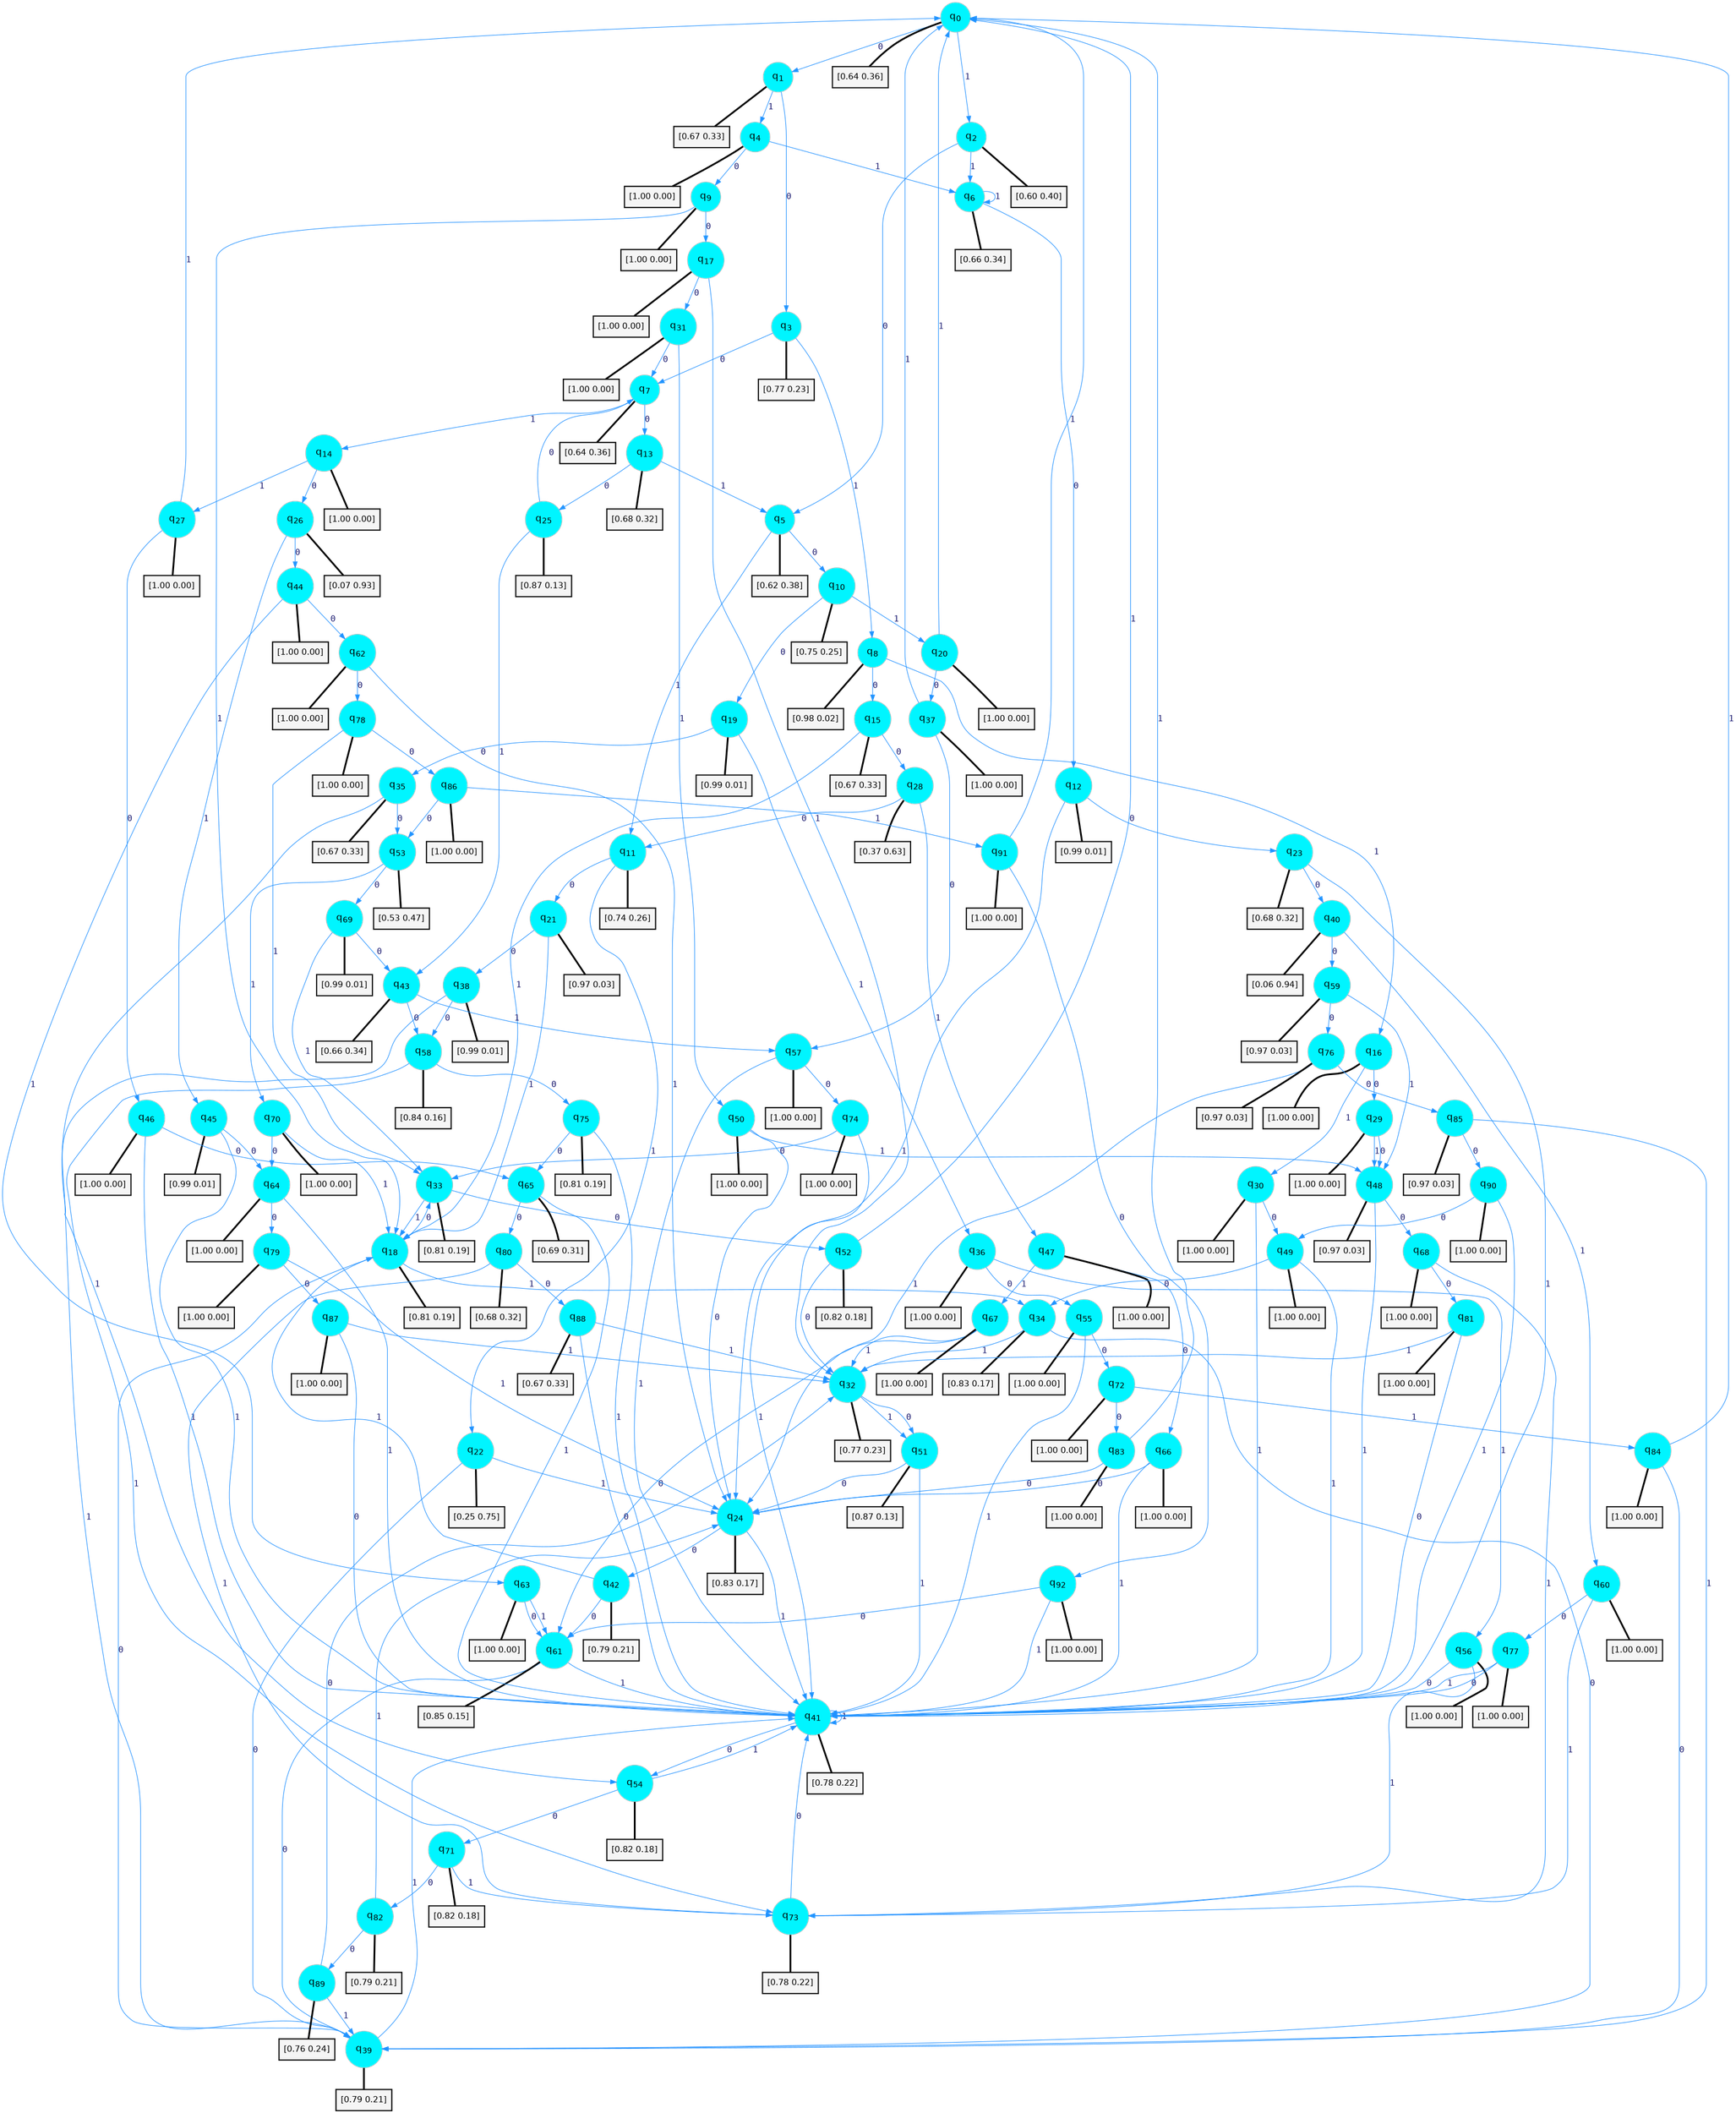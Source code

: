 digraph G {
graph [
bgcolor=transparent, dpi=300, rankdir=TD, size="40,25"];
node [
color=gray, fillcolor=turquoise1, fontcolor=black, fontname=Helvetica, fontsize=16, fontweight=bold, shape=circle, style=filled];
edge [
arrowsize=1, color=dodgerblue1, fontcolor=midnightblue, fontname=courier, fontweight=bold, penwidth=1, style=solid, weight=20];
0[label=<q<SUB>0</SUB>>];
1[label=<q<SUB>1</SUB>>];
2[label=<q<SUB>2</SUB>>];
3[label=<q<SUB>3</SUB>>];
4[label=<q<SUB>4</SUB>>];
5[label=<q<SUB>5</SUB>>];
6[label=<q<SUB>6</SUB>>];
7[label=<q<SUB>7</SUB>>];
8[label=<q<SUB>8</SUB>>];
9[label=<q<SUB>9</SUB>>];
10[label=<q<SUB>10</SUB>>];
11[label=<q<SUB>11</SUB>>];
12[label=<q<SUB>12</SUB>>];
13[label=<q<SUB>13</SUB>>];
14[label=<q<SUB>14</SUB>>];
15[label=<q<SUB>15</SUB>>];
16[label=<q<SUB>16</SUB>>];
17[label=<q<SUB>17</SUB>>];
18[label=<q<SUB>18</SUB>>];
19[label=<q<SUB>19</SUB>>];
20[label=<q<SUB>20</SUB>>];
21[label=<q<SUB>21</SUB>>];
22[label=<q<SUB>22</SUB>>];
23[label=<q<SUB>23</SUB>>];
24[label=<q<SUB>24</SUB>>];
25[label=<q<SUB>25</SUB>>];
26[label=<q<SUB>26</SUB>>];
27[label=<q<SUB>27</SUB>>];
28[label=<q<SUB>28</SUB>>];
29[label=<q<SUB>29</SUB>>];
30[label=<q<SUB>30</SUB>>];
31[label=<q<SUB>31</SUB>>];
32[label=<q<SUB>32</SUB>>];
33[label=<q<SUB>33</SUB>>];
34[label=<q<SUB>34</SUB>>];
35[label=<q<SUB>35</SUB>>];
36[label=<q<SUB>36</SUB>>];
37[label=<q<SUB>37</SUB>>];
38[label=<q<SUB>38</SUB>>];
39[label=<q<SUB>39</SUB>>];
40[label=<q<SUB>40</SUB>>];
41[label=<q<SUB>41</SUB>>];
42[label=<q<SUB>42</SUB>>];
43[label=<q<SUB>43</SUB>>];
44[label=<q<SUB>44</SUB>>];
45[label=<q<SUB>45</SUB>>];
46[label=<q<SUB>46</SUB>>];
47[label=<q<SUB>47</SUB>>];
48[label=<q<SUB>48</SUB>>];
49[label=<q<SUB>49</SUB>>];
50[label=<q<SUB>50</SUB>>];
51[label=<q<SUB>51</SUB>>];
52[label=<q<SUB>52</SUB>>];
53[label=<q<SUB>53</SUB>>];
54[label=<q<SUB>54</SUB>>];
55[label=<q<SUB>55</SUB>>];
56[label=<q<SUB>56</SUB>>];
57[label=<q<SUB>57</SUB>>];
58[label=<q<SUB>58</SUB>>];
59[label=<q<SUB>59</SUB>>];
60[label=<q<SUB>60</SUB>>];
61[label=<q<SUB>61</SUB>>];
62[label=<q<SUB>62</SUB>>];
63[label=<q<SUB>63</SUB>>];
64[label=<q<SUB>64</SUB>>];
65[label=<q<SUB>65</SUB>>];
66[label=<q<SUB>66</SUB>>];
67[label=<q<SUB>67</SUB>>];
68[label=<q<SUB>68</SUB>>];
69[label=<q<SUB>69</SUB>>];
70[label=<q<SUB>70</SUB>>];
71[label=<q<SUB>71</SUB>>];
72[label=<q<SUB>72</SUB>>];
73[label=<q<SUB>73</SUB>>];
74[label=<q<SUB>74</SUB>>];
75[label=<q<SUB>75</SUB>>];
76[label=<q<SUB>76</SUB>>];
77[label=<q<SUB>77</SUB>>];
78[label=<q<SUB>78</SUB>>];
79[label=<q<SUB>79</SUB>>];
80[label=<q<SUB>80</SUB>>];
81[label=<q<SUB>81</SUB>>];
82[label=<q<SUB>82</SUB>>];
83[label=<q<SUB>83</SUB>>];
84[label=<q<SUB>84</SUB>>];
85[label=<q<SUB>85</SUB>>];
86[label=<q<SUB>86</SUB>>];
87[label=<q<SUB>87</SUB>>];
88[label=<q<SUB>88</SUB>>];
89[label=<q<SUB>89</SUB>>];
90[label=<q<SUB>90</SUB>>];
91[label=<q<SUB>91</SUB>>];
92[label=<q<SUB>92</SUB>>];
93[label="[0.64 0.36]", shape=box,fontcolor=black, fontname=Helvetica, fontsize=14, penwidth=2, fillcolor=whitesmoke,color=black];
94[label="[0.67 0.33]", shape=box,fontcolor=black, fontname=Helvetica, fontsize=14, penwidth=2, fillcolor=whitesmoke,color=black];
95[label="[0.60 0.40]", shape=box,fontcolor=black, fontname=Helvetica, fontsize=14, penwidth=2, fillcolor=whitesmoke,color=black];
96[label="[0.77 0.23]", shape=box,fontcolor=black, fontname=Helvetica, fontsize=14, penwidth=2, fillcolor=whitesmoke,color=black];
97[label="[1.00 0.00]", shape=box,fontcolor=black, fontname=Helvetica, fontsize=14, penwidth=2, fillcolor=whitesmoke,color=black];
98[label="[0.62 0.38]", shape=box,fontcolor=black, fontname=Helvetica, fontsize=14, penwidth=2, fillcolor=whitesmoke,color=black];
99[label="[0.66 0.34]", shape=box,fontcolor=black, fontname=Helvetica, fontsize=14, penwidth=2, fillcolor=whitesmoke,color=black];
100[label="[0.64 0.36]", shape=box,fontcolor=black, fontname=Helvetica, fontsize=14, penwidth=2, fillcolor=whitesmoke,color=black];
101[label="[0.98 0.02]", shape=box,fontcolor=black, fontname=Helvetica, fontsize=14, penwidth=2, fillcolor=whitesmoke,color=black];
102[label="[1.00 0.00]", shape=box,fontcolor=black, fontname=Helvetica, fontsize=14, penwidth=2, fillcolor=whitesmoke,color=black];
103[label="[0.75 0.25]", shape=box,fontcolor=black, fontname=Helvetica, fontsize=14, penwidth=2, fillcolor=whitesmoke,color=black];
104[label="[0.74 0.26]", shape=box,fontcolor=black, fontname=Helvetica, fontsize=14, penwidth=2, fillcolor=whitesmoke,color=black];
105[label="[0.99 0.01]", shape=box,fontcolor=black, fontname=Helvetica, fontsize=14, penwidth=2, fillcolor=whitesmoke,color=black];
106[label="[0.68 0.32]", shape=box,fontcolor=black, fontname=Helvetica, fontsize=14, penwidth=2, fillcolor=whitesmoke,color=black];
107[label="[1.00 0.00]", shape=box,fontcolor=black, fontname=Helvetica, fontsize=14, penwidth=2, fillcolor=whitesmoke,color=black];
108[label="[0.67 0.33]", shape=box,fontcolor=black, fontname=Helvetica, fontsize=14, penwidth=2, fillcolor=whitesmoke,color=black];
109[label="[1.00 0.00]", shape=box,fontcolor=black, fontname=Helvetica, fontsize=14, penwidth=2, fillcolor=whitesmoke,color=black];
110[label="[1.00 0.00]", shape=box,fontcolor=black, fontname=Helvetica, fontsize=14, penwidth=2, fillcolor=whitesmoke,color=black];
111[label="[0.81 0.19]", shape=box,fontcolor=black, fontname=Helvetica, fontsize=14, penwidth=2, fillcolor=whitesmoke,color=black];
112[label="[0.99 0.01]", shape=box,fontcolor=black, fontname=Helvetica, fontsize=14, penwidth=2, fillcolor=whitesmoke,color=black];
113[label="[1.00 0.00]", shape=box,fontcolor=black, fontname=Helvetica, fontsize=14, penwidth=2, fillcolor=whitesmoke,color=black];
114[label="[0.97 0.03]", shape=box,fontcolor=black, fontname=Helvetica, fontsize=14, penwidth=2, fillcolor=whitesmoke,color=black];
115[label="[0.25 0.75]", shape=box,fontcolor=black, fontname=Helvetica, fontsize=14, penwidth=2, fillcolor=whitesmoke,color=black];
116[label="[0.68 0.32]", shape=box,fontcolor=black, fontname=Helvetica, fontsize=14, penwidth=2, fillcolor=whitesmoke,color=black];
117[label="[0.83 0.17]", shape=box,fontcolor=black, fontname=Helvetica, fontsize=14, penwidth=2, fillcolor=whitesmoke,color=black];
118[label="[0.87 0.13]", shape=box,fontcolor=black, fontname=Helvetica, fontsize=14, penwidth=2, fillcolor=whitesmoke,color=black];
119[label="[0.07 0.93]", shape=box,fontcolor=black, fontname=Helvetica, fontsize=14, penwidth=2, fillcolor=whitesmoke,color=black];
120[label="[1.00 0.00]", shape=box,fontcolor=black, fontname=Helvetica, fontsize=14, penwidth=2, fillcolor=whitesmoke,color=black];
121[label="[0.37 0.63]", shape=box,fontcolor=black, fontname=Helvetica, fontsize=14, penwidth=2, fillcolor=whitesmoke,color=black];
122[label="[1.00 0.00]", shape=box,fontcolor=black, fontname=Helvetica, fontsize=14, penwidth=2, fillcolor=whitesmoke,color=black];
123[label="[1.00 0.00]", shape=box,fontcolor=black, fontname=Helvetica, fontsize=14, penwidth=2, fillcolor=whitesmoke,color=black];
124[label="[1.00 0.00]", shape=box,fontcolor=black, fontname=Helvetica, fontsize=14, penwidth=2, fillcolor=whitesmoke,color=black];
125[label="[0.77 0.23]", shape=box,fontcolor=black, fontname=Helvetica, fontsize=14, penwidth=2, fillcolor=whitesmoke,color=black];
126[label="[0.81 0.19]", shape=box,fontcolor=black, fontname=Helvetica, fontsize=14, penwidth=2, fillcolor=whitesmoke,color=black];
127[label="[0.83 0.17]", shape=box,fontcolor=black, fontname=Helvetica, fontsize=14, penwidth=2, fillcolor=whitesmoke,color=black];
128[label="[0.67 0.33]", shape=box,fontcolor=black, fontname=Helvetica, fontsize=14, penwidth=2, fillcolor=whitesmoke,color=black];
129[label="[1.00 0.00]", shape=box,fontcolor=black, fontname=Helvetica, fontsize=14, penwidth=2, fillcolor=whitesmoke,color=black];
130[label="[1.00 0.00]", shape=box,fontcolor=black, fontname=Helvetica, fontsize=14, penwidth=2, fillcolor=whitesmoke,color=black];
131[label="[0.99 0.01]", shape=box,fontcolor=black, fontname=Helvetica, fontsize=14, penwidth=2, fillcolor=whitesmoke,color=black];
132[label="[0.79 0.21]", shape=box,fontcolor=black, fontname=Helvetica, fontsize=14, penwidth=2, fillcolor=whitesmoke,color=black];
133[label="[0.06 0.94]", shape=box,fontcolor=black, fontname=Helvetica, fontsize=14, penwidth=2, fillcolor=whitesmoke,color=black];
134[label="[0.78 0.22]", shape=box,fontcolor=black, fontname=Helvetica, fontsize=14, penwidth=2, fillcolor=whitesmoke,color=black];
135[label="[0.79 0.21]", shape=box,fontcolor=black, fontname=Helvetica, fontsize=14, penwidth=2, fillcolor=whitesmoke,color=black];
136[label="[0.66 0.34]", shape=box,fontcolor=black, fontname=Helvetica, fontsize=14, penwidth=2, fillcolor=whitesmoke,color=black];
137[label="[1.00 0.00]", shape=box,fontcolor=black, fontname=Helvetica, fontsize=14, penwidth=2, fillcolor=whitesmoke,color=black];
138[label="[0.99 0.01]", shape=box,fontcolor=black, fontname=Helvetica, fontsize=14, penwidth=2, fillcolor=whitesmoke,color=black];
139[label="[1.00 0.00]", shape=box,fontcolor=black, fontname=Helvetica, fontsize=14, penwidth=2, fillcolor=whitesmoke,color=black];
140[label="[1.00 0.00]", shape=box,fontcolor=black, fontname=Helvetica, fontsize=14, penwidth=2, fillcolor=whitesmoke,color=black];
141[label="[0.97 0.03]", shape=box,fontcolor=black, fontname=Helvetica, fontsize=14, penwidth=2, fillcolor=whitesmoke,color=black];
142[label="[1.00 0.00]", shape=box,fontcolor=black, fontname=Helvetica, fontsize=14, penwidth=2, fillcolor=whitesmoke,color=black];
143[label="[1.00 0.00]", shape=box,fontcolor=black, fontname=Helvetica, fontsize=14, penwidth=2, fillcolor=whitesmoke,color=black];
144[label="[0.87 0.13]", shape=box,fontcolor=black, fontname=Helvetica, fontsize=14, penwidth=2, fillcolor=whitesmoke,color=black];
145[label="[0.82 0.18]", shape=box,fontcolor=black, fontname=Helvetica, fontsize=14, penwidth=2, fillcolor=whitesmoke,color=black];
146[label="[0.53 0.47]", shape=box,fontcolor=black, fontname=Helvetica, fontsize=14, penwidth=2, fillcolor=whitesmoke,color=black];
147[label="[0.82 0.18]", shape=box,fontcolor=black, fontname=Helvetica, fontsize=14, penwidth=2, fillcolor=whitesmoke,color=black];
148[label="[1.00 0.00]", shape=box,fontcolor=black, fontname=Helvetica, fontsize=14, penwidth=2, fillcolor=whitesmoke,color=black];
149[label="[1.00 0.00]", shape=box,fontcolor=black, fontname=Helvetica, fontsize=14, penwidth=2, fillcolor=whitesmoke,color=black];
150[label="[1.00 0.00]", shape=box,fontcolor=black, fontname=Helvetica, fontsize=14, penwidth=2, fillcolor=whitesmoke,color=black];
151[label="[0.84 0.16]", shape=box,fontcolor=black, fontname=Helvetica, fontsize=14, penwidth=2, fillcolor=whitesmoke,color=black];
152[label="[0.97 0.03]", shape=box,fontcolor=black, fontname=Helvetica, fontsize=14, penwidth=2, fillcolor=whitesmoke,color=black];
153[label="[1.00 0.00]", shape=box,fontcolor=black, fontname=Helvetica, fontsize=14, penwidth=2, fillcolor=whitesmoke,color=black];
154[label="[0.85 0.15]", shape=box,fontcolor=black, fontname=Helvetica, fontsize=14, penwidth=2, fillcolor=whitesmoke,color=black];
155[label="[1.00 0.00]", shape=box,fontcolor=black, fontname=Helvetica, fontsize=14, penwidth=2, fillcolor=whitesmoke,color=black];
156[label="[1.00 0.00]", shape=box,fontcolor=black, fontname=Helvetica, fontsize=14, penwidth=2, fillcolor=whitesmoke,color=black];
157[label="[1.00 0.00]", shape=box,fontcolor=black, fontname=Helvetica, fontsize=14, penwidth=2, fillcolor=whitesmoke,color=black];
158[label="[0.69 0.31]", shape=box,fontcolor=black, fontname=Helvetica, fontsize=14, penwidth=2, fillcolor=whitesmoke,color=black];
159[label="[1.00 0.00]", shape=box,fontcolor=black, fontname=Helvetica, fontsize=14, penwidth=2, fillcolor=whitesmoke,color=black];
160[label="[1.00 0.00]", shape=box,fontcolor=black, fontname=Helvetica, fontsize=14, penwidth=2, fillcolor=whitesmoke,color=black];
161[label="[1.00 0.00]", shape=box,fontcolor=black, fontname=Helvetica, fontsize=14, penwidth=2, fillcolor=whitesmoke,color=black];
162[label="[0.99 0.01]", shape=box,fontcolor=black, fontname=Helvetica, fontsize=14, penwidth=2, fillcolor=whitesmoke,color=black];
163[label="[1.00 0.00]", shape=box,fontcolor=black, fontname=Helvetica, fontsize=14, penwidth=2, fillcolor=whitesmoke,color=black];
164[label="[0.82 0.18]", shape=box,fontcolor=black, fontname=Helvetica, fontsize=14, penwidth=2, fillcolor=whitesmoke,color=black];
165[label="[1.00 0.00]", shape=box,fontcolor=black, fontname=Helvetica, fontsize=14, penwidth=2, fillcolor=whitesmoke,color=black];
166[label="[0.78 0.22]", shape=box,fontcolor=black, fontname=Helvetica, fontsize=14, penwidth=2, fillcolor=whitesmoke,color=black];
167[label="[1.00 0.00]", shape=box,fontcolor=black, fontname=Helvetica, fontsize=14, penwidth=2, fillcolor=whitesmoke,color=black];
168[label="[0.81 0.19]", shape=box,fontcolor=black, fontname=Helvetica, fontsize=14, penwidth=2, fillcolor=whitesmoke,color=black];
169[label="[0.97 0.03]", shape=box,fontcolor=black, fontname=Helvetica, fontsize=14, penwidth=2, fillcolor=whitesmoke,color=black];
170[label="[1.00 0.00]", shape=box,fontcolor=black, fontname=Helvetica, fontsize=14, penwidth=2, fillcolor=whitesmoke,color=black];
171[label="[1.00 0.00]", shape=box,fontcolor=black, fontname=Helvetica, fontsize=14, penwidth=2, fillcolor=whitesmoke,color=black];
172[label="[1.00 0.00]", shape=box,fontcolor=black, fontname=Helvetica, fontsize=14, penwidth=2, fillcolor=whitesmoke,color=black];
173[label="[0.68 0.32]", shape=box,fontcolor=black, fontname=Helvetica, fontsize=14, penwidth=2, fillcolor=whitesmoke,color=black];
174[label="[1.00 0.00]", shape=box,fontcolor=black, fontname=Helvetica, fontsize=14, penwidth=2, fillcolor=whitesmoke,color=black];
175[label="[0.79 0.21]", shape=box,fontcolor=black, fontname=Helvetica, fontsize=14, penwidth=2, fillcolor=whitesmoke,color=black];
176[label="[1.00 0.00]", shape=box,fontcolor=black, fontname=Helvetica, fontsize=14, penwidth=2, fillcolor=whitesmoke,color=black];
177[label="[1.00 0.00]", shape=box,fontcolor=black, fontname=Helvetica, fontsize=14, penwidth=2, fillcolor=whitesmoke,color=black];
178[label="[0.97 0.03]", shape=box,fontcolor=black, fontname=Helvetica, fontsize=14, penwidth=2, fillcolor=whitesmoke,color=black];
179[label="[1.00 0.00]", shape=box,fontcolor=black, fontname=Helvetica, fontsize=14, penwidth=2, fillcolor=whitesmoke,color=black];
180[label="[1.00 0.00]", shape=box,fontcolor=black, fontname=Helvetica, fontsize=14, penwidth=2, fillcolor=whitesmoke,color=black];
181[label="[0.67 0.33]", shape=box,fontcolor=black, fontname=Helvetica, fontsize=14, penwidth=2, fillcolor=whitesmoke,color=black];
182[label="[0.76 0.24]", shape=box,fontcolor=black, fontname=Helvetica, fontsize=14, penwidth=2, fillcolor=whitesmoke,color=black];
183[label="[1.00 0.00]", shape=box,fontcolor=black, fontname=Helvetica, fontsize=14, penwidth=2, fillcolor=whitesmoke,color=black];
184[label="[1.00 0.00]", shape=box,fontcolor=black, fontname=Helvetica, fontsize=14, penwidth=2, fillcolor=whitesmoke,color=black];
185[label="[1.00 0.00]", shape=box,fontcolor=black, fontname=Helvetica, fontsize=14, penwidth=2, fillcolor=whitesmoke,color=black];
0->1 [label=0];
0->2 [label=1];
0->93 [arrowhead=none, penwidth=3,color=black];
1->3 [label=0];
1->4 [label=1];
1->94 [arrowhead=none, penwidth=3,color=black];
2->5 [label=0];
2->6 [label=1];
2->95 [arrowhead=none, penwidth=3,color=black];
3->7 [label=0];
3->8 [label=1];
3->96 [arrowhead=none, penwidth=3,color=black];
4->9 [label=0];
4->6 [label=1];
4->97 [arrowhead=none, penwidth=3,color=black];
5->10 [label=0];
5->11 [label=1];
5->98 [arrowhead=none, penwidth=3,color=black];
6->12 [label=0];
6->6 [label=1];
6->99 [arrowhead=none, penwidth=3,color=black];
7->13 [label=0];
7->14 [label=1];
7->100 [arrowhead=none, penwidth=3,color=black];
8->15 [label=0];
8->16 [label=1];
8->101 [arrowhead=none, penwidth=3,color=black];
9->17 [label=0];
9->18 [label=1];
9->102 [arrowhead=none, penwidth=3,color=black];
10->19 [label=0];
10->20 [label=1];
10->103 [arrowhead=none, penwidth=3,color=black];
11->21 [label=0];
11->22 [label=1];
11->104 [arrowhead=none, penwidth=3,color=black];
12->23 [label=0];
12->24 [label=1];
12->105 [arrowhead=none, penwidth=3,color=black];
13->25 [label=0];
13->5 [label=1];
13->106 [arrowhead=none, penwidth=3,color=black];
14->26 [label=0];
14->27 [label=1];
14->107 [arrowhead=none, penwidth=3,color=black];
15->28 [label=0];
15->18 [label=1];
15->108 [arrowhead=none, penwidth=3,color=black];
16->29 [label=0];
16->30 [label=1];
16->109 [arrowhead=none, penwidth=3,color=black];
17->31 [label=0];
17->32 [label=1];
17->110 [arrowhead=none, penwidth=3,color=black];
18->33 [label=0];
18->34 [label=1];
18->111 [arrowhead=none, penwidth=3,color=black];
19->35 [label=0];
19->36 [label=1];
19->112 [arrowhead=none, penwidth=3,color=black];
20->37 [label=0];
20->0 [label=1];
20->113 [arrowhead=none, penwidth=3,color=black];
21->38 [label=0];
21->18 [label=1];
21->114 [arrowhead=none, penwidth=3,color=black];
22->39 [label=0];
22->24 [label=1];
22->115 [arrowhead=none, penwidth=3,color=black];
23->40 [label=0];
23->41 [label=1];
23->116 [arrowhead=none, penwidth=3,color=black];
24->42 [label=0];
24->41 [label=1];
24->117 [arrowhead=none, penwidth=3,color=black];
25->7 [label=0];
25->43 [label=1];
25->118 [arrowhead=none, penwidth=3,color=black];
26->44 [label=0];
26->45 [label=1];
26->119 [arrowhead=none, penwidth=3,color=black];
27->46 [label=0];
27->0 [label=1];
27->120 [arrowhead=none, penwidth=3,color=black];
28->11 [label=0];
28->47 [label=1];
28->121 [arrowhead=none, penwidth=3,color=black];
29->48 [label=0];
29->48 [label=1];
29->122 [arrowhead=none, penwidth=3,color=black];
30->49 [label=0];
30->41 [label=1];
30->123 [arrowhead=none, penwidth=3,color=black];
31->7 [label=0];
31->50 [label=1];
31->124 [arrowhead=none, penwidth=3,color=black];
32->51 [label=0];
32->51 [label=1];
32->125 [arrowhead=none, penwidth=3,color=black];
33->52 [label=0];
33->18 [label=1];
33->126 [arrowhead=none, penwidth=3,color=black];
34->39 [label=0];
34->32 [label=1];
34->127 [arrowhead=none, penwidth=3,color=black];
35->53 [label=0];
35->54 [label=1];
35->128 [arrowhead=none, penwidth=3,color=black];
36->55 [label=0];
36->56 [label=1];
36->129 [arrowhead=none, penwidth=3,color=black];
37->57 [label=0];
37->0 [label=1];
37->130 [arrowhead=none, penwidth=3,color=black];
38->58 [label=0];
38->39 [label=1];
38->131 [arrowhead=none, penwidth=3,color=black];
39->18 [label=0];
39->41 [label=1];
39->132 [arrowhead=none, penwidth=3,color=black];
40->59 [label=0];
40->60 [label=1];
40->133 [arrowhead=none, penwidth=3,color=black];
41->54 [label=0];
41->41 [label=1];
41->134 [arrowhead=none, penwidth=3,color=black];
42->61 [label=0];
42->18 [label=1];
42->135 [arrowhead=none, penwidth=3,color=black];
43->58 [label=0];
43->57 [label=1];
43->136 [arrowhead=none, penwidth=3,color=black];
44->62 [label=0];
44->63 [label=1];
44->137 [arrowhead=none, penwidth=3,color=black];
45->64 [label=0];
45->41 [label=1];
45->138 [arrowhead=none, penwidth=3,color=black];
46->65 [label=0];
46->41 [label=1];
46->139 [arrowhead=none, penwidth=3,color=black];
47->66 [label=0];
47->67 [label=1];
47->140 [arrowhead=none, penwidth=3,color=black];
48->68 [label=0];
48->41 [label=1];
48->141 [arrowhead=none, penwidth=3,color=black];
49->34 [label=0];
49->41 [label=1];
49->142 [arrowhead=none, penwidth=3,color=black];
50->24 [label=0];
50->48 [label=1];
50->143 [arrowhead=none, penwidth=3,color=black];
51->24 [label=0];
51->41 [label=1];
51->144 [arrowhead=none, penwidth=3,color=black];
52->32 [label=0];
52->0 [label=1];
52->145 [arrowhead=none, penwidth=3,color=black];
53->69 [label=0];
53->70 [label=1];
53->146 [arrowhead=none, penwidth=3,color=black];
54->71 [label=0];
54->41 [label=1];
54->147 [arrowhead=none, penwidth=3,color=black];
55->72 [label=0];
55->41 [label=1];
55->148 [arrowhead=none, penwidth=3,color=black];
56->41 [label=0];
56->73 [label=1];
56->149 [arrowhead=none, penwidth=3,color=black];
57->74 [label=0];
57->41 [label=1];
57->150 [arrowhead=none, penwidth=3,color=black];
58->75 [label=0];
58->73 [label=1];
58->151 [arrowhead=none, penwidth=3,color=black];
59->76 [label=0];
59->48 [label=1];
59->152 [arrowhead=none, penwidth=3,color=black];
60->77 [label=0];
60->73 [label=1];
60->153 [arrowhead=none, penwidth=3,color=black];
61->39 [label=0];
61->41 [label=1];
61->154 [arrowhead=none, penwidth=3,color=black];
62->78 [label=0];
62->24 [label=1];
62->155 [arrowhead=none, penwidth=3,color=black];
63->61 [label=0];
63->61 [label=1];
63->156 [arrowhead=none, penwidth=3,color=black];
64->79 [label=0];
64->41 [label=1];
64->157 [arrowhead=none, penwidth=3,color=black];
65->80 [label=0];
65->41 [label=1];
65->158 [arrowhead=none, penwidth=3,color=black];
66->24 [label=0];
66->41 [label=1];
66->159 [arrowhead=none, penwidth=3,color=black];
67->61 [label=0];
67->32 [label=1];
67->160 [arrowhead=none, penwidth=3,color=black];
68->81 [label=0];
68->73 [label=1];
68->161 [arrowhead=none, penwidth=3,color=black];
69->43 [label=0];
69->33 [label=1];
69->162 [arrowhead=none, penwidth=3,color=black];
70->64 [label=0];
70->18 [label=1];
70->163 [arrowhead=none, penwidth=3,color=black];
71->82 [label=0];
71->73 [label=1];
71->164 [arrowhead=none, penwidth=3,color=black];
72->83 [label=0];
72->84 [label=1];
72->165 [arrowhead=none, penwidth=3,color=black];
73->41 [label=0];
73->166 [arrowhead=none, penwidth=3,color=black];
74->33 [label=0];
74->41 [label=1];
74->167 [arrowhead=none, penwidth=3,color=black];
75->65 [label=0];
75->41 [label=1];
75->168 [arrowhead=none, penwidth=3,color=black];
76->85 [label=0];
76->24 [label=1];
76->169 [arrowhead=none, penwidth=3,color=black];
77->41 [label=0];
77->41 [label=1];
77->170 [arrowhead=none, penwidth=3,color=black];
78->86 [label=0];
78->33 [label=1];
78->171 [arrowhead=none, penwidth=3,color=black];
79->87 [label=0];
79->24 [label=1];
79->172 [arrowhead=none, penwidth=3,color=black];
80->88 [label=0];
80->73 [label=1];
80->173 [arrowhead=none, penwidth=3,color=black];
81->41 [label=0];
81->32 [label=1];
81->174 [arrowhead=none, penwidth=3,color=black];
82->89 [label=0];
82->24 [label=1];
82->175 [arrowhead=none, penwidth=3,color=black];
83->24 [label=0];
83->0 [label=1];
83->176 [arrowhead=none, penwidth=3,color=black];
84->39 [label=0];
84->0 [label=1];
84->177 [arrowhead=none, penwidth=3,color=black];
85->90 [label=0];
85->39 [label=1];
85->178 [arrowhead=none, penwidth=3,color=black];
86->53 [label=0];
86->91 [label=1];
86->179 [arrowhead=none, penwidth=3,color=black];
87->41 [label=0];
87->32 [label=1];
87->180 [arrowhead=none, penwidth=3,color=black];
88->41 [label=0];
88->32 [label=1];
88->181 [arrowhead=none, penwidth=3,color=black];
89->32 [label=0];
89->39 [label=1];
89->182 [arrowhead=none, penwidth=3,color=black];
90->49 [label=0];
90->41 [label=1];
90->183 [arrowhead=none, penwidth=3,color=black];
91->92 [label=0];
91->0 [label=1];
91->184 [arrowhead=none, penwidth=3,color=black];
92->61 [label=0];
92->41 [label=1];
92->185 [arrowhead=none, penwidth=3,color=black];
}
